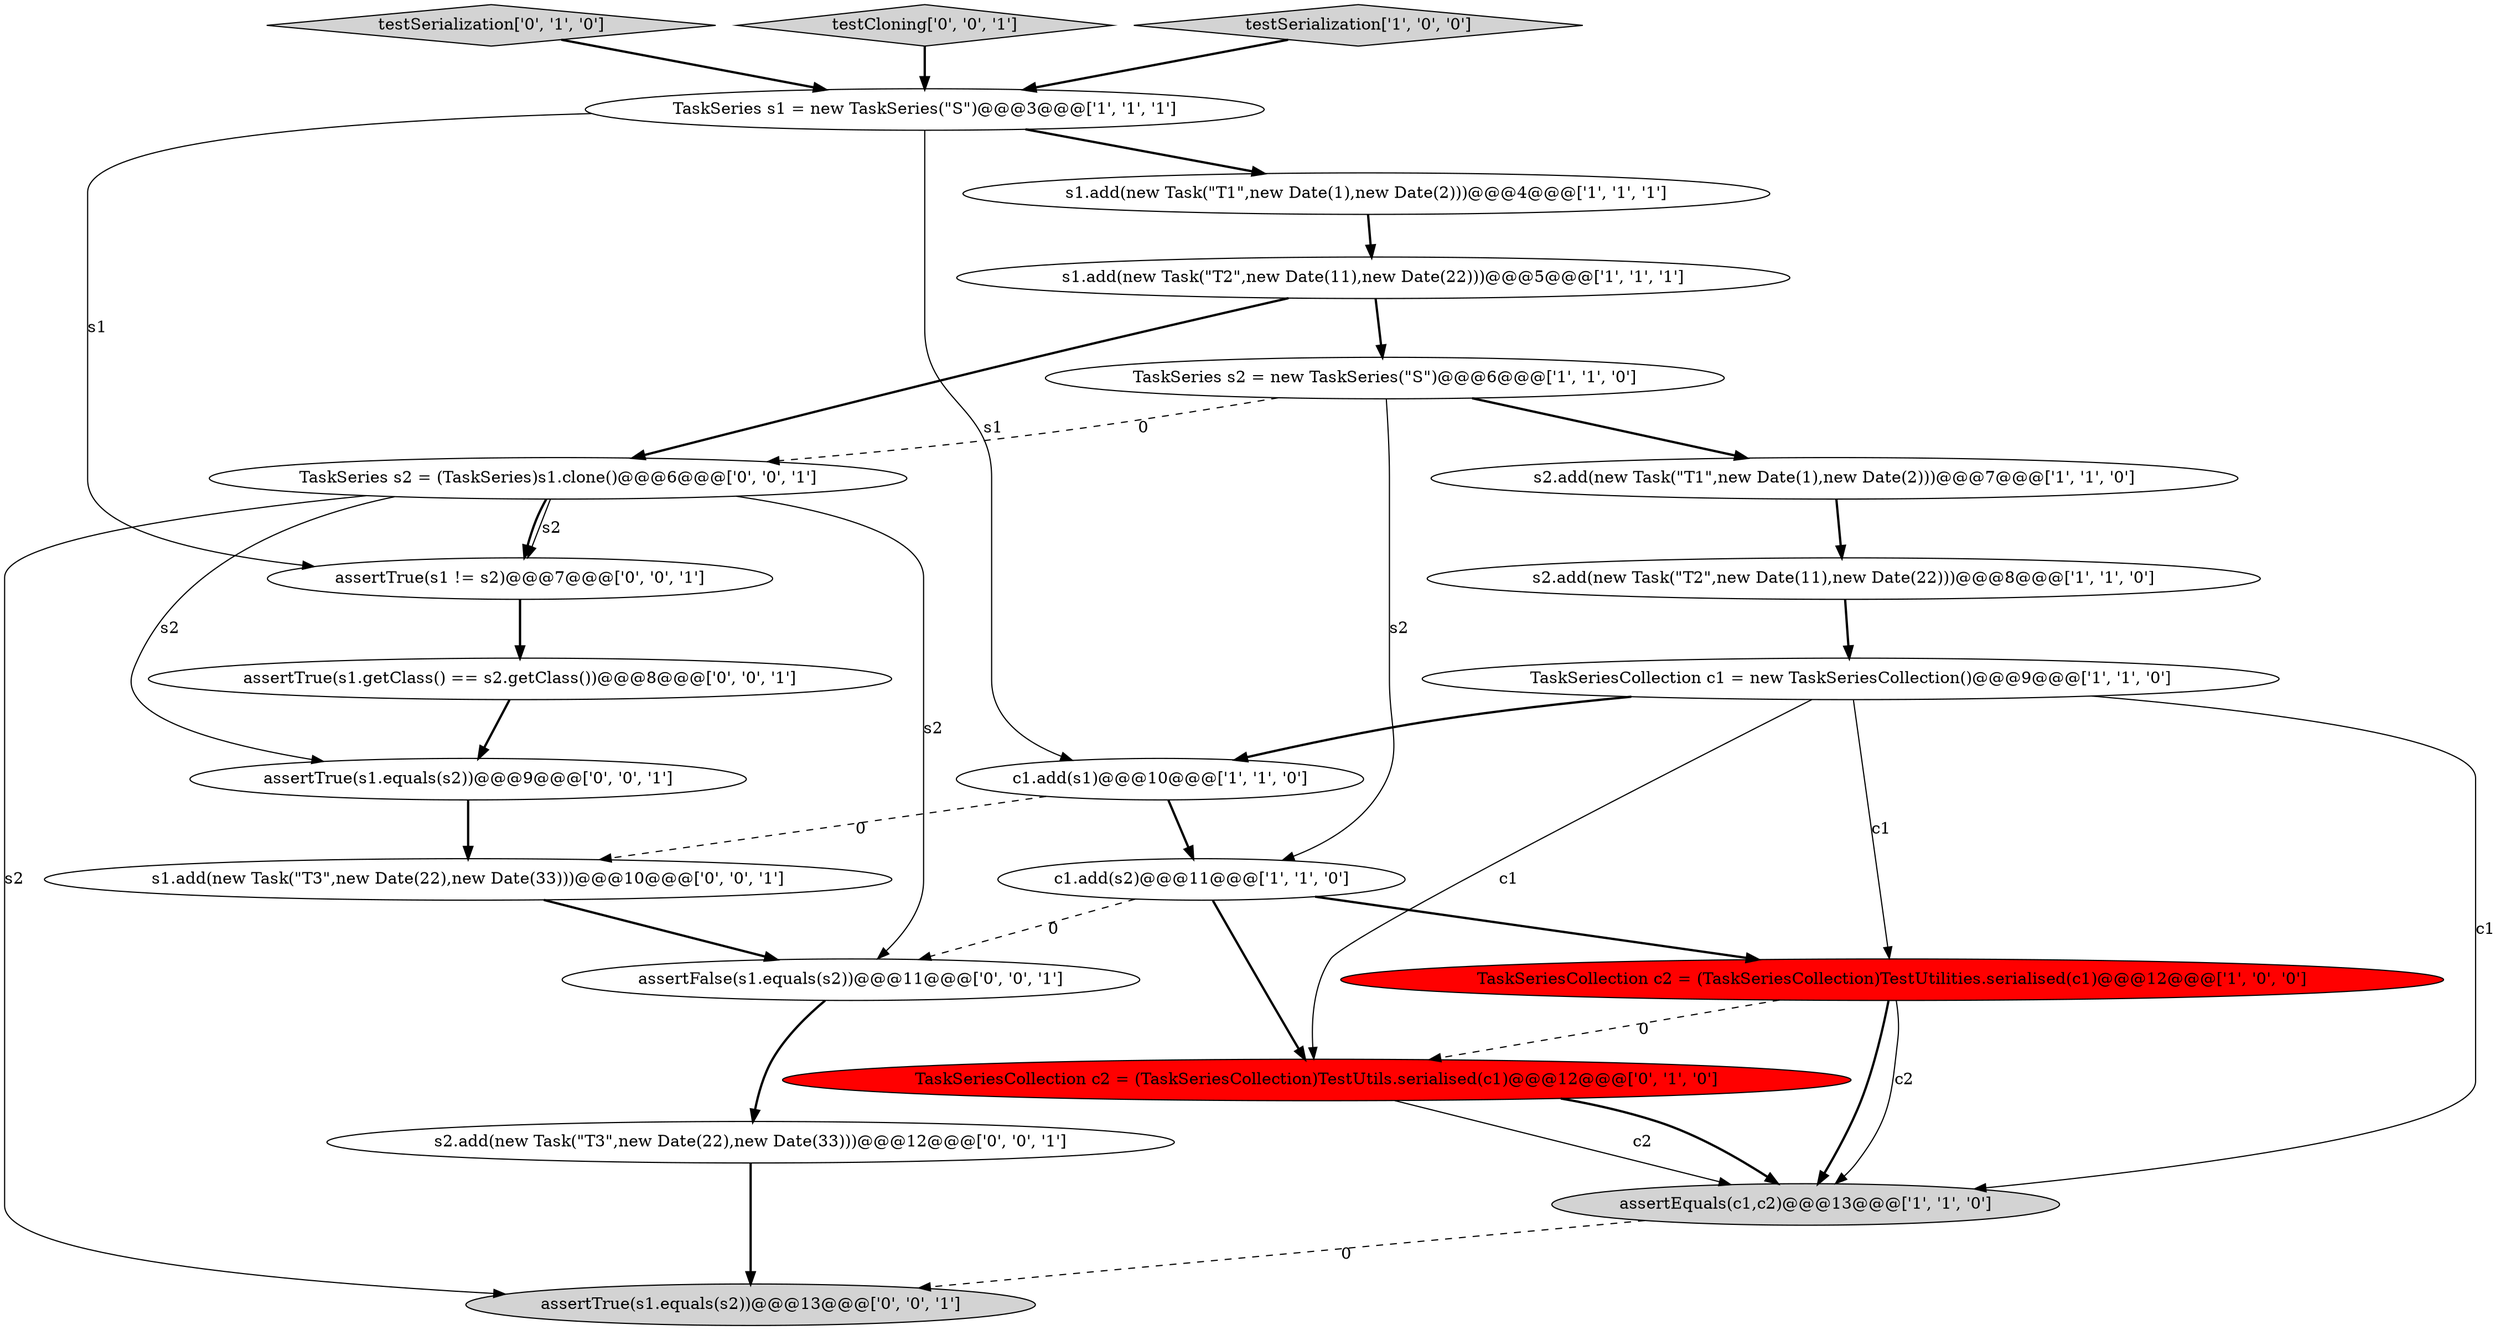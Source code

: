 digraph {
19 [style = filled, label = "s2.add(new Task(\"T3\",new Date(22),new Date(33)))@@@12@@@['0', '0', '1']", fillcolor = white, shape = ellipse image = "AAA0AAABBB3BBB"];
8 [style = filled, label = "assertEquals(c1,c2)@@@13@@@['1', '1', '0']", fillcolor = lightgray, shape = ellipse image = "AAA0AAABBB1BBB"];
13 [style = filled, label = "testSerialization['0', '1', '0']", fillcolor = lightgray, shape = diamond image = "AAA0AAABBB2BBB"];
9 [style = filled, label = "TaskSeriesCollection c2 = (TaskSeriesCollection)TestUtilities.serialised(c1)@@@12@@@['1', '0', '0']", fillcolor = red, shape = ellipse image = "AAA1AAABBB1BBB"];
15 [style = filled, label = "assertFalse(s1.equals(s2))@@@11@@@['0', '0', '1']", fillcolor = white, shape = ellipse image = "AAA0AAABBB3BBB"];
10 [style = filled, label = "TaskSeriesCollection c1 = new TaskSeriesCollection()@@@9@@@['1', '1', '0']", fillcolor = white, shape = ellipse image = "AAA0AAABBB1BBB"];
4 [style = filled, label = "TaskSeries s1 = new TaskSeries(\"S\")@@@3@@@['1', '1', '1']", fillcolor = white, shape = ellipse image = "AAA0AAABBB1BBB"];
11 [style = filled, label = "s2.add(new Task(\"T1\",new Date(1),new Date(2)))@@@7@@@['1', '1', '0']", fillcolor = white, shape = ellipse image = "AAA0AAABBB1BBB"];
2 [style = filled, label = "c1.add(s1)@@@10@@@['1', '1', '0']", fillcolor = white, shape = ellipse image = "AAA0AAABBB1BBB"];
1 [style = filled, label = "s2.add(new Task(\"T2\",new Date(11),new Date(22)))@@@8@@@['1', '1', '0']", fillcolor = white, shape = ellipse image = "AAA0AAABBB1BBB"];
3 [style = filled, label = "s1.add(new Task(\"T1\",new Date(1),new Date(2)))@@@4@@@['1', '1', '1']", fillcolor = white, shape = ellipse image = "AAA0AAABBB1BBB"];
18 [style = filled, label = "testCloning['0', '0', '1']", fillcolor = lightgray, shape = diamond image = "AAA0AAABBB3BBB"];
14 [style = filled, label = "assertTrue(s1.getClass() == s2.getClass())@@@8@@@['0', '0', '1']", fillcolor = white, shape = ellipse image = "AAA0AAABBB3BBB"];
17 [style = filled, label = "TaskSeries s2 = (TaskSeries)s1.clone()@@@6@@@['0', '0', '1']", fillcolor = white, shape = ellipse image = "AAA0AAABBB3BBB"];
22 [style = filled, label = "assertTrue(s1.equals(s2))@@@9@@@['0', '0', '1']", fillcolor = white, shape = ellipse image = "AAA0AAABBB3BBB"];
12 [style = filled, label = "TaskSeriesCollection c2 = (TaskSeriesCollection)TestUtils.serialised(c1)@@@12@@@['0', '1', '0']", fillcolor = red, shape = ellipse image = "AAA1AAABBB2BBB"];
20 [style = filled, label = "assertTrue(s1 != s2)@@@7@@@['0', '0', '1']", fillcolor = white, shape = ellipse image = "AAA0AAABBB3BBB"];
7 [style = filled, label = "c1.add(s2)@@@11@@@['1', '1', '0']", fillcolor = white, shape = ellipse image = "AAA0AAABBB1BBB"];
6 [style = filled, label = "TaskSeries s2 = new TaskSeries(\"S\")@@@6@@@['1', '1', '0']", fillcolor = white, shape = ellipse image = "AAA0AAABBB1BBB"];
16 [style = filled, label = "assertTrue(s1.equals(s2))@@@13@@@['0', '0', '1']", fillcolor = lightgray, shape = ellipse image = "AAA0AAABBB3BBB"];
21 [style = filled, label = "s1.add(new Task(\"T3\",new Date(22),new Date(33)))@@@10@@@['0', '0', '1']", fillcolor = white, shape = ellipse image = "AAA0AAABBB3BBB"];
0 [style = filled, label = "s1.add(new Task(\"T2\",new Date(11),new Date(22)))@@@5@@@['1', '1', '1']", fillcolor = white, shape = ellipse image = "AAA0AAABBB1BBB"];
5 [style = filled, label = "testSerialization['1', '0', '0']", fillcolor = lightgray, shape = diamond image = "AAA0AAABBB1BBB"];
4->3 [style = bold, label=""];
8->16 [style = dashed, label="0"];
10->9 [style = solid, label="c1"];
0->6 [style = bold, label=""];
11->1 [style = bold, label=""];
7->12 [style = bold, label=""];
0->17 [style = bold, label=""];
21->15 [style = bold, label=""];
12->8 [style = solid, label="c2"];
14->22 [style = bold, label=""];
22->21 [style = bold, label=""];
20->14 [style = bold, label=""];
6->17 [style = dashed, label="0"];
4->2 [style = solid, label="s1"];
15->19 [style = bold, label=""];
9->8 [style = bold, label=""];
17->20 [style = solid, label="s2"];
3->0 [style = bold, label=""];
17->15 [style = solid, label="s2"];
19->16 [style = bold, label=""];
7->9 [style = bold, label=""];
10->8 [style = solid, label="c1"];
18->4 [style = bold, label=""];
4->20 [style = solid, label="s1"];
2->21 [style = dashed, label="0"];
12->8 [style = bold, label=""];
6->11 [style = bold, label=""];
6->7 [style = solid, label="s2"];
5->4 [style = bold, label=""];
7->15 [style = dashed, label="0"];
10->2 [style = bold, label=""];
9->12 [style = dashed, label="0"];
2->7 [style = bold, label=""];
1->10 [style = bold, label=""];
9->8 [style = solid, label="c2"];
10->12 [style = solid, label="c1"];
17->22 [style = solid, label="s2"];
17->16 [style = solid, label="s2"];
17->20 [style = bold, label=""];
13->4 [style = bold, label=""];
}
